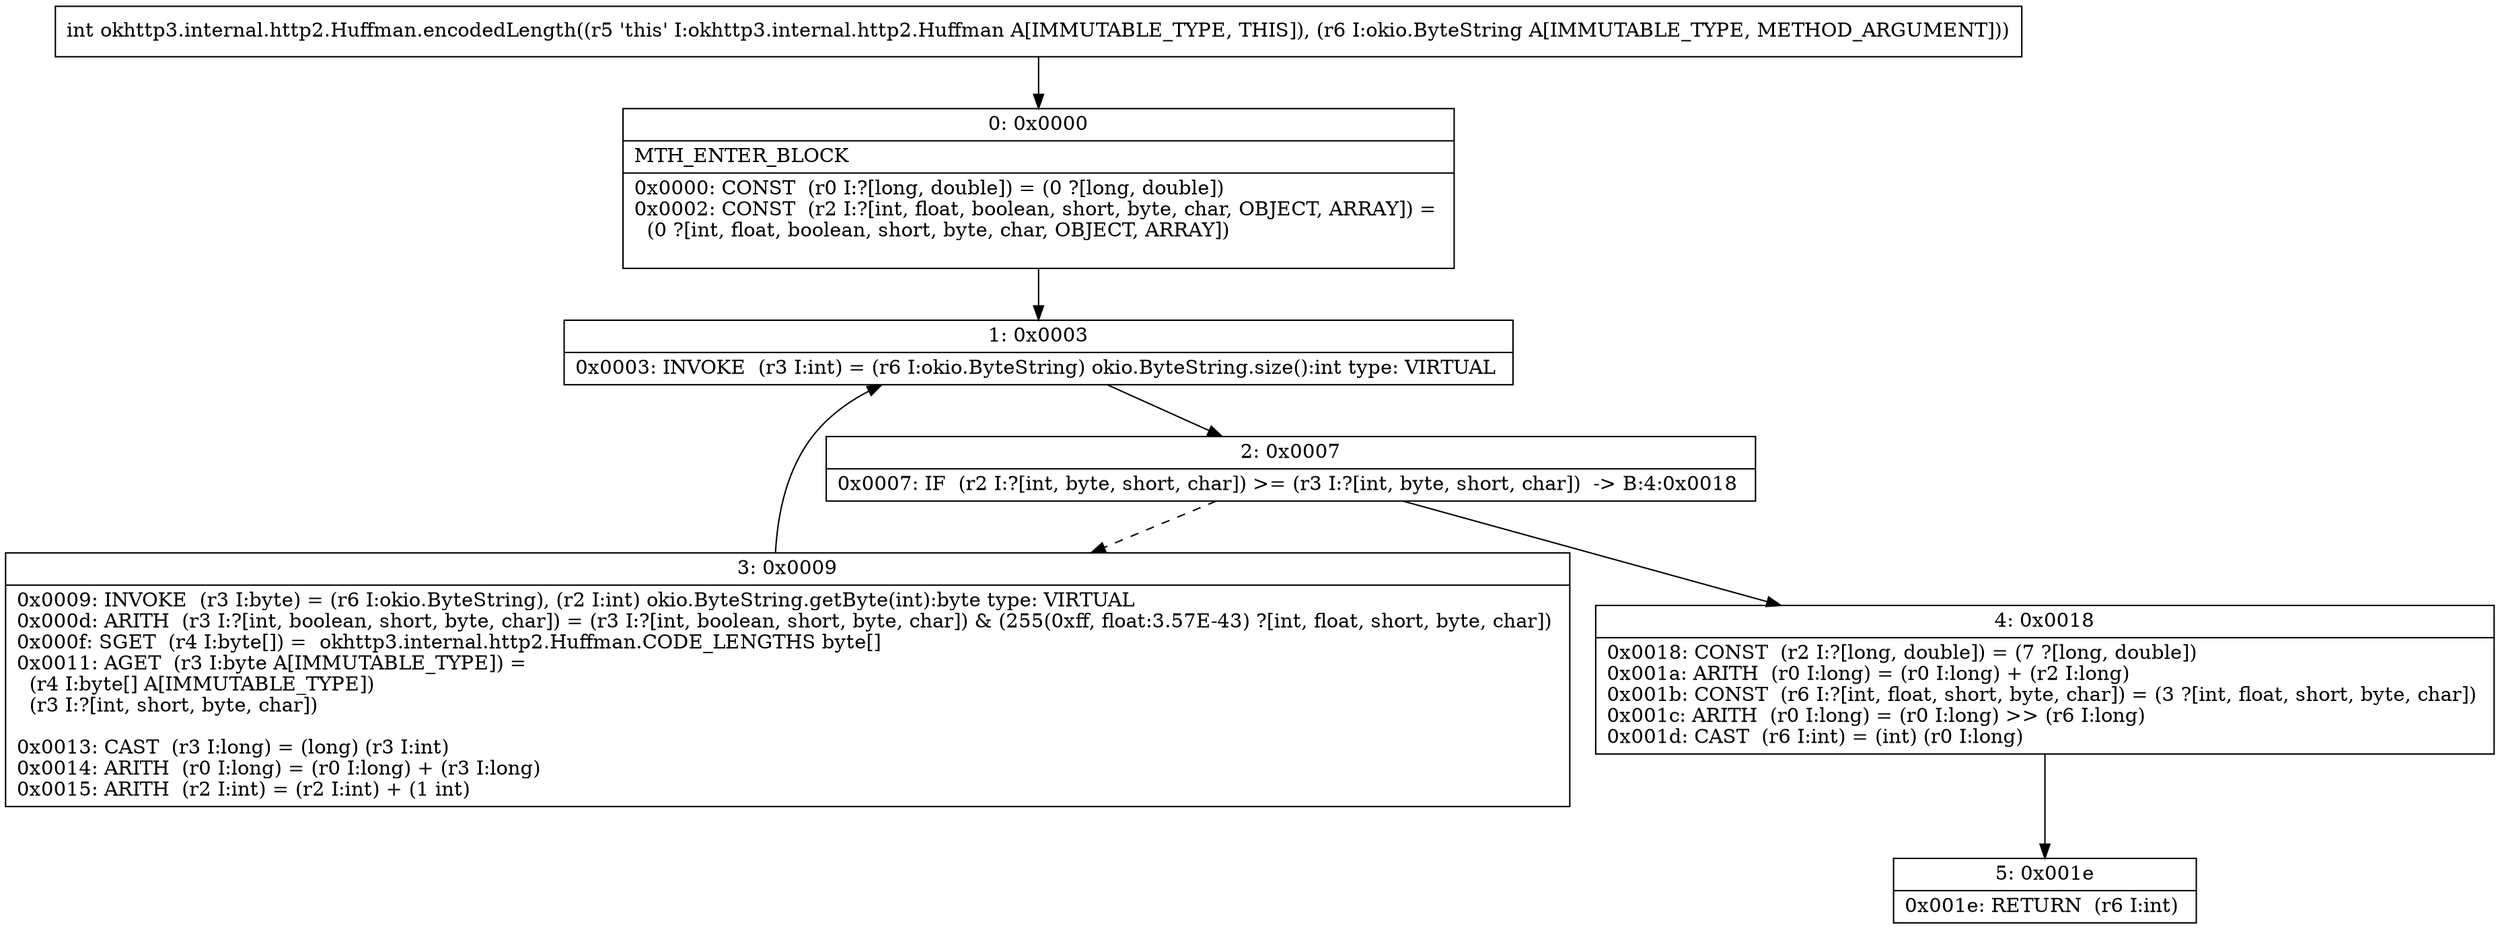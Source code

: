 digraph "CFG forokhttp3.internal.http2.Huffman.encodedLength(Lokio\/ByteString;)I" {
Node_0 [shape=record,label="{0\:\ 0x0000|MTH_ENTER_BLOCK\l|0x0000: CONST  (r0 I:?[long, double]) = (0 ?[long, double]) \l0x0002: CONST  (r2 I:?[int, float, boolean, short, byte, char, OBJECT, ARRAY]) = \l  (0 ?[int, float, boolean, short, byte, char, OBJECT, ARRAY])\l \l}"];
Node_1 [shape=record,label="{1\:\ 0x0003|0x0003: INVOKE  (r3 I:int) = (r6 I:okio.ByteString) okio.ByteString.size():int type: VIRTUAL \l}"];
Node_2 [shape=record,label="{2\:\ 0x0007|0x0007: IF  (r2 I:?[int, byte, short, char]) \>= (r3 I:?[int, byte, short, char])  \-\> B:4:0x0018 \l}"];
Node_3 [shape=record,label="{3\:\ 0x0009|0x0009: INVOKE  (r3 I:byte) = (r6 I:okio.ByteString), (r2 I:int) okio.ByteString.getByte(int):byte type: VIRTUAL \l0x000d: ARITH  (r3 I:?[int, boolean, short, byte, char]) = (r3 I:?[int, boolean, short, byte, char]) & (255(0xff, float:3.57E\-43) ?[int, float, short, byte, char]) \l0x000f: SGET  (r4 I:byte[]) =  okhttp3.internal.http2.Huffman.CODE_LENGTHS byte[] \l0x0011: AGET  (r3 I:byte A[IMMUTABLE_TYPE]) = \l  (r4 I:byte[] A[IMMUTABLE_TYPE])\l  (r3 I:?[int, short, byte, char])\l \l0x0013: CAST  (r3 I:long) = (long) (r3 I:int) \l0x0014: ARITH  (r0 I:long) = (r0 I:long) + (r3 I:long) \l0x0015: ARITH  (r2 I:int) = (r2 I:int) + (1 int) \l}"];
Node_4 [shape=record,label="{4\:\ 0x0018|0x0018: CONST  (r2 I:?[long, double]) = (7 ?[long, double]) \l0x001a: ARITH  (r0 I:long) = (r0 I:long) + (r2 I:long) \l0x001b: CONST  (r6 I:?[int, float, short, byte, char]) = (3 ?[int, float, short, byte, char]) \l0x001c: ARITH  (r0 I:long) = (r0 I:long) \>\> (r6 I:long) \l0x001d: CAST  (r6 I:int) = (int) (r0 I:long) \l}"];
Node_5 [shape=record,label="{5\:\ 0x001e|0x001e: RETURN  (r6 I:int) \l}"];
MethodNode[shape=record,label="{int okhttp3.internal.http2.Huffman.encodedLength((r5 'this' I:okhttp3.internal.http2.Huffman A[IMMUTABLE_TYPE, THIS]), (r6 I:okio.ByteString A[IMMUTABLE_TYPE, METHOD_ARGUMENT])) }"];
MethodNode -> Node_0;
Node_0 -> Node_1;
Node_1 -> Node_2;
Node_2 -> Node_3[style=dashed];
Node_2 -> Node_4;
Node_3 -> Node_1;
Node_4 -> Node_5;
}

